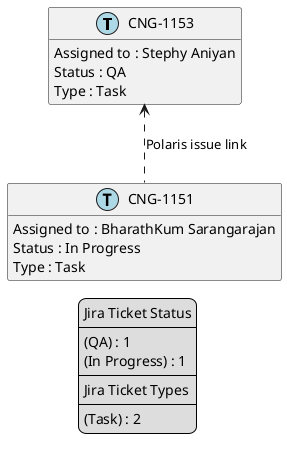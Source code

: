 @startuml
'https://plantuml.com/class-diagram

' GENERATE CLASS DIAGRAM ===========
' Generated at    : Mon Apr 15 17:54:50 CEST 2024

hide empty members

legend
Jira Ticket Status
----
(QA) : 1
(In Progress) : 1
----
Jira Ticket Types
----
(Task) : 2
end legend


' Tickets =======
class "CNG-1153" << (T,lightblue) >> {
  Assigned to : Stephy Aniyan
  Status : QA
  Type : Task
}

class "CNG-1151" << (T,lightblue) >> {
  Assigned to : BharathKum Sarangarajan
  Status : In Progress
  Type : Task
}



' Links =======
"CNG-1153" <.. "CNG-1151" : Polaris issue link


@enduml
